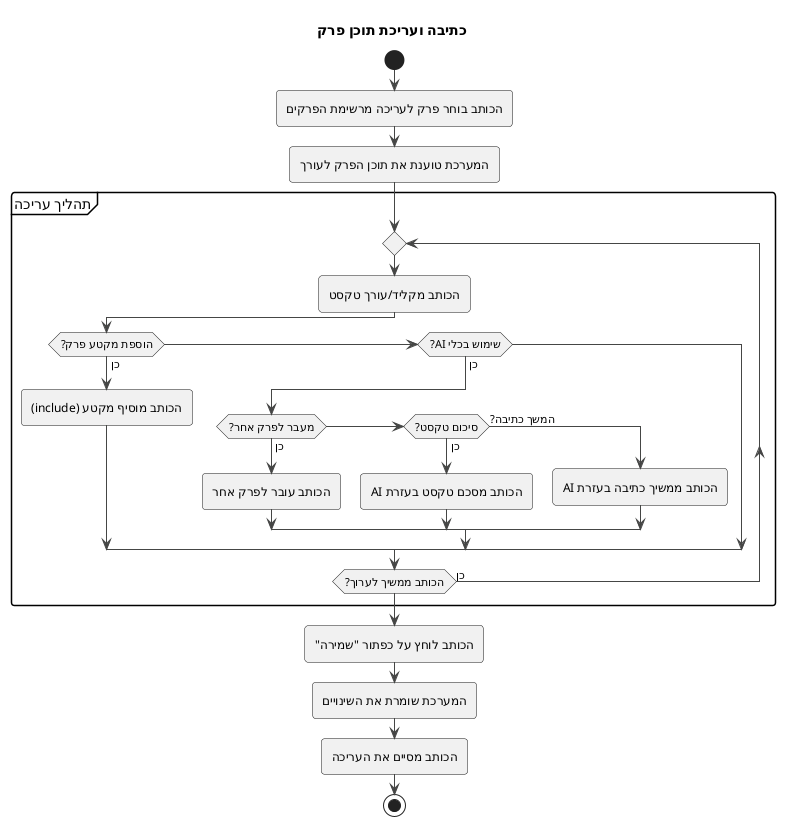 @startuml
!theme vibrant

title "כתיבה ועריכת תוכן פרק"

start
:הכותב בוחר פרק לעריכה מרשימת הפרקים;
:המערכת טוענת את תוכן הפרק לעורך;

partition "תהליך עריכה" {
    repeat
        :הכותב מקליד/עורך טקסט;

        if (הוספת מקטע פרק?) then (כן)
            :הכותב מוסיף מקטע (include);
        else if (שימוש בכלי AI?) then (כן)
            if (מעבר לפרק אחר?) then (כן)
                :הכותב עובר לפרק אחר;
            else if (סיכום טקסט?) then (כן)
                :הכותב מסכם טקסט בעזרת AI;
            else (המשך כתיבה?)
                :הכותב ממשיך כתיבה בעזרת AI;
            endif
        endif
    repeat while (הכותב ממשיך לערוך?) is (כן)
}

:הכותב לוחץ על כפתור "שמירה";
:המערכת שומרת את השינויים;
:הכותב מסיים את העריכה;

stop

@enduml